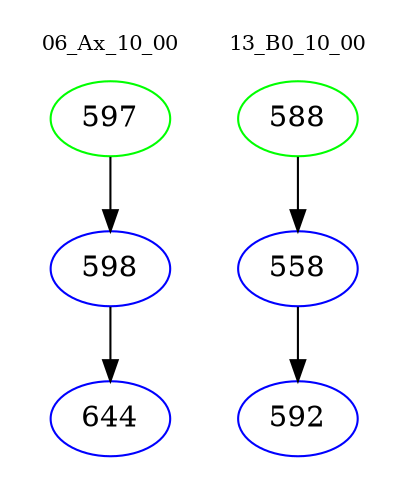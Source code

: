digraph{
subgraph cluster_0 {
color = white
label = "06_Ax_10_00";
fontsize=10;
T0_597 [label="597", color="green"]
T0_597 -> T0_598 [color="black"]
T0_598 [label="598", color="blue"]
T0_598 -> T0_644 [color="black"]
T0_644 [label="644", color="blue"]
}
subgraph cluster_1 {
color = white
label = "13_B0_10_00";
fontsize=10;
T1_588 [label="588", color="green"]
T1_588 -> T1_558 [color="black"]
T1_558 [label="558", color="blue"]
T1_558 -> T1_592 [color="black"]
T1_592 [label="592", color="blue"]
}
}
